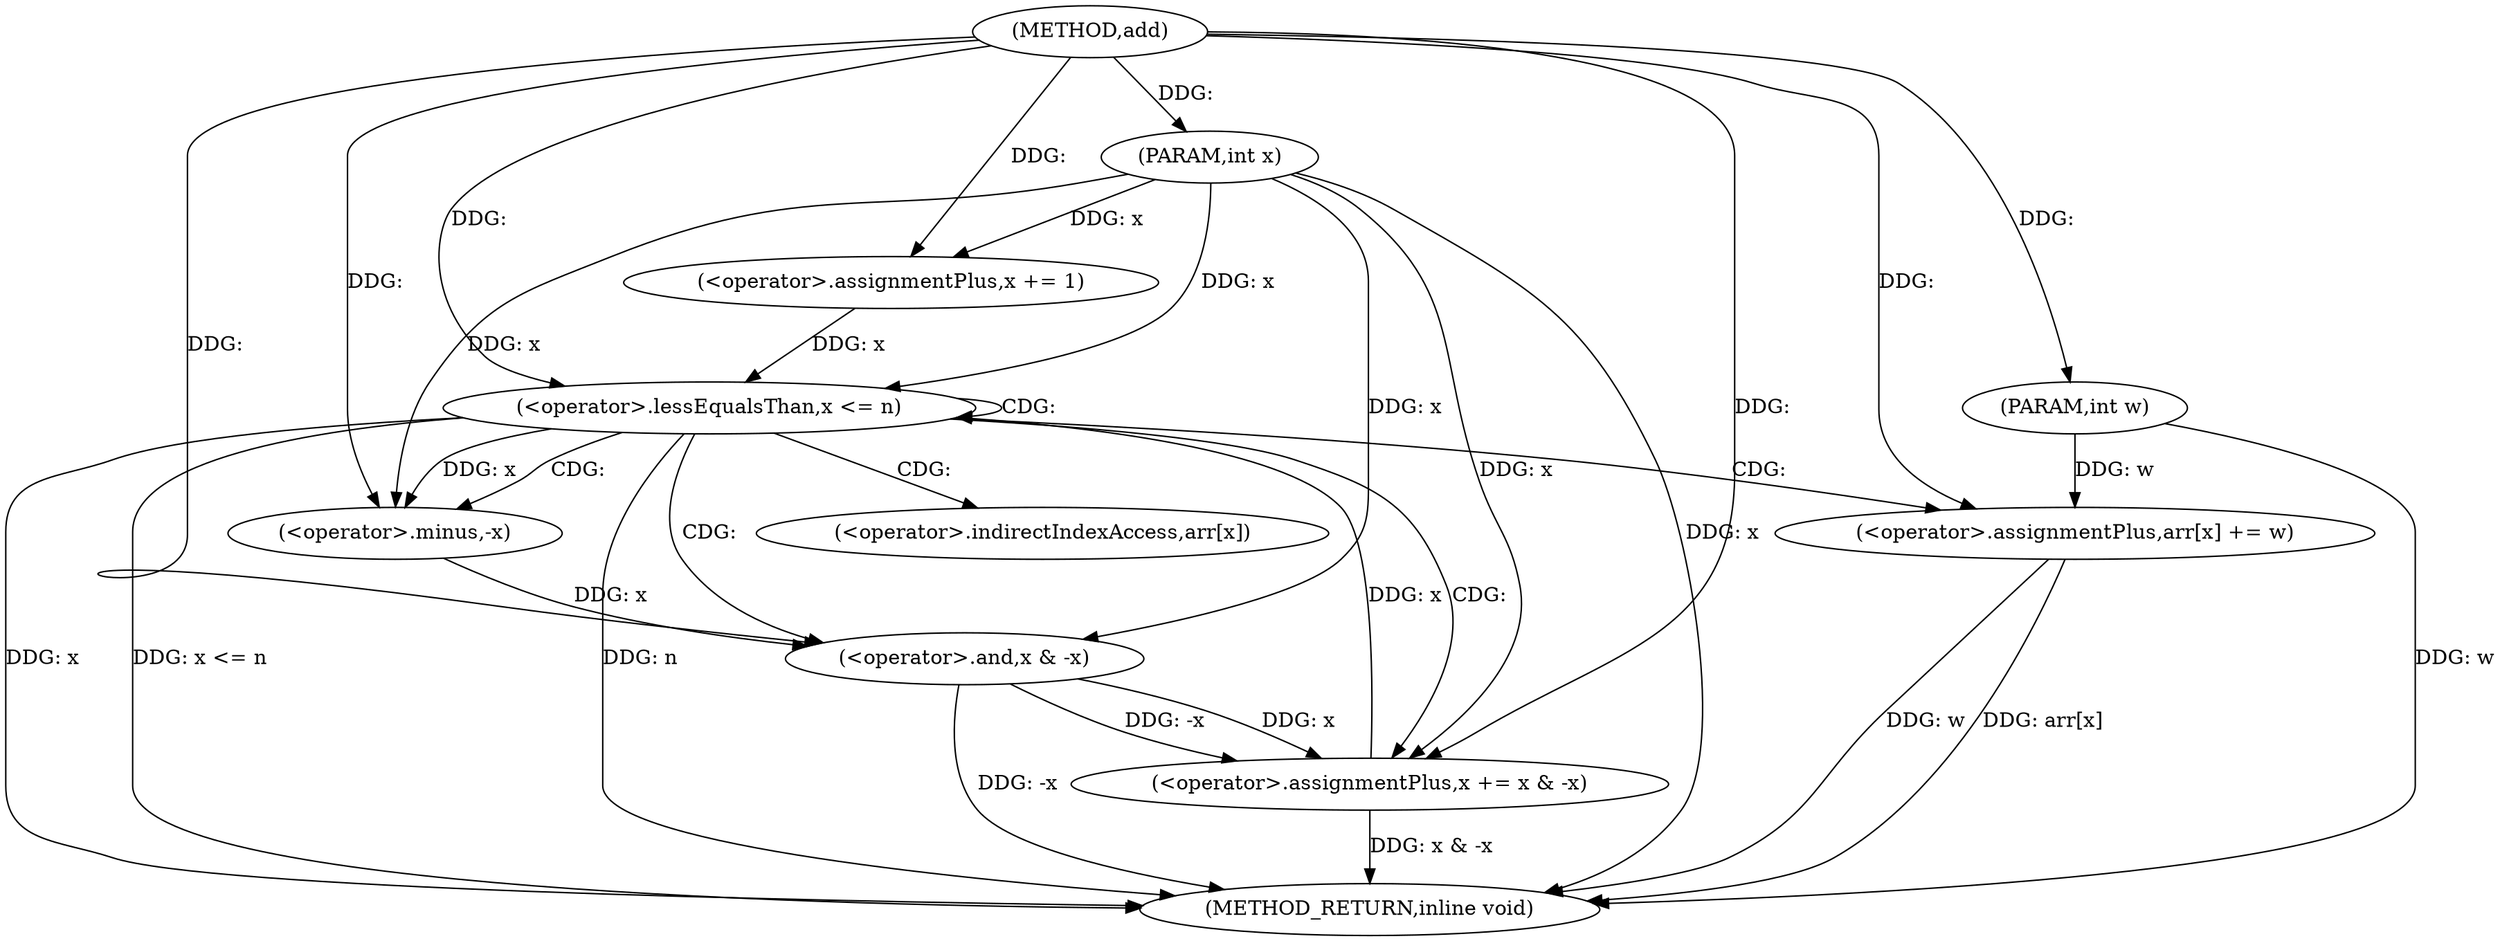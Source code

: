 digraph "add" {  
"1000440" [label = "(METHOD,add)" ]
"1000462" [label = "(METHOD_RETURN,inline void)" ]
"1000441" [label = "(PARAM,int x)" ]
"1000442" [label = "(PARAM,int w)" ]
"1000444" [label = "(<operator>.assignmentPlus,x += 1)" ]
"1000448" [label = "(<operator>.lessEqualsThan,x <= n)" ]
"1000451" [label = "(<operator>.assignmentPlus,x += x & -x)" ]
"1000457" [label = "(<operator>.assignmentPlus,arr[x] += w)" ]
"1000453" [label = "(<operator>.and,x & -x)" ]
"1000455" [label = "(<operator>.minus,-x)" ]
"1000458" [label = "(<operator>.indirectIndexAccess,arr[x])" ]
  "1000441" -> "1000462"  [ label = "DDG: x"] 
  "1000442" -> "1000462"  [ label = "DDG: w"] 
  "1000448" -> "1000462"  [ label = "DDG: x"] 
  "1000448" -> "1000462"  [ label = "DDG: x <= n"] 
  "1000457" -> "1000462"  [ label = "DDG: arr[x]"] 
  "1000457" -> "1000462"  [ label = "DDG: w"] 
  "1000453" -> "1000462"  [ label = "DDG: -x"] 
  "1000451" -> "1000462"  [ label = "DDG: x & -x"] 
  "1000448" -> "1000462"  [ label = "DDG: n"] 
  "1000440" -> "1000441"  [ label = "DDG: "] 
  "1000440" -> "1000442"  [ label = "DDG: "] 
  "1000440" -> "1000444"  [ label = "DDG: "] 
  "1000441" -> "1000444"  [ label = "DDG: x"] 
  "1000453" -> "1000451"  [ label = "DDG: -x"] 
  "1000453" -> "1000451"  [ label = "DDG: x"] 
  "1000442" -> "1000457"  [ label = "DDG: w"] 
  "1000440" -> "1000457"  [ label = "DDG: "] 
  "1000444" -> "1000448"  [ label = "DDG: x"] 
  "1000451" -> "1000448"  [ label = "DDG: x"] 
  "1000441" -> "1000448"  [ label = "DDG: x"] 
  "1000440" -> "1000448"  [ label = "DDG: "] 
  "1000441" -> "1000451"  [ label = "DDG: x"] 
  "1000440" -> "1000451"  [ label = "DDG: "] 
  "1000455" -> "1000453"  [ label = "DDG: x"] 
  "1000441" -> "1000453"  [ label = "DDG: x"] 
  "1000440" -> "1000453"  [ label = "DDG: "] 
  "1000448" -> "1000455"  [ label = "DDG: x"] 
  "1000441" -> "1000455"  [ label = "DDG: x"] 
  "1000440" -> "1000455"  [ label = "DDG: "] 
  "1000448" -> "1000457"  [ label = "CDG: "] 
  "1000448" -> "1000451"  [ label = "CDG: "] 
  "1000448" -> "1000453"  [ label = "CDG: "] 
  "1000448" -> "1000455"  [ label = "CDG: "] 
  "1000448" -> "1000458"  [ label = "CDG: "] 
  "1000448" -> "1000448"  [ label = "CDG: "] 
}
